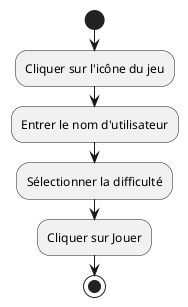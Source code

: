 @startuml startGameUC
|Joueur|
start
:Cliquer sur l'icône du jeu;
:Entrer le nom d'utilisateur;
:Sélectionner la difficulté;
:Cliquer sur Jouer;
stop
@enduml
